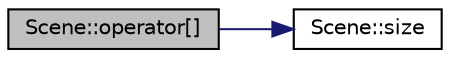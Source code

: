 digraph "Scene::operator[]"
{
 // LATEX_PDF_SIZE
  edge [fontname="Helvetica",fontsize="10",labelfontname="Helvetica",labelfontsize="10"];
  node [fontname="Helvetica",fontsize="10",shape=record];
  rankdir="LR";
  Node1 [label="Scene::operator[]",height=0.2,width=0.4,color="black", fillcolor="grey75", style="filled", fontcolor="black",tooltip=" "];
  Node1 -> Node2 [color="midnightblue",fontsize="10",style="solid",fontname="Helvetica"];
  Node2 [label="Scene::size",height=0.2,width=0.4,color="black", fillcolor="white", style="filled",URL="$class_scene.html#a446a584c5b304ee0c77911c45710ab9f",tooltip=" "];
}
